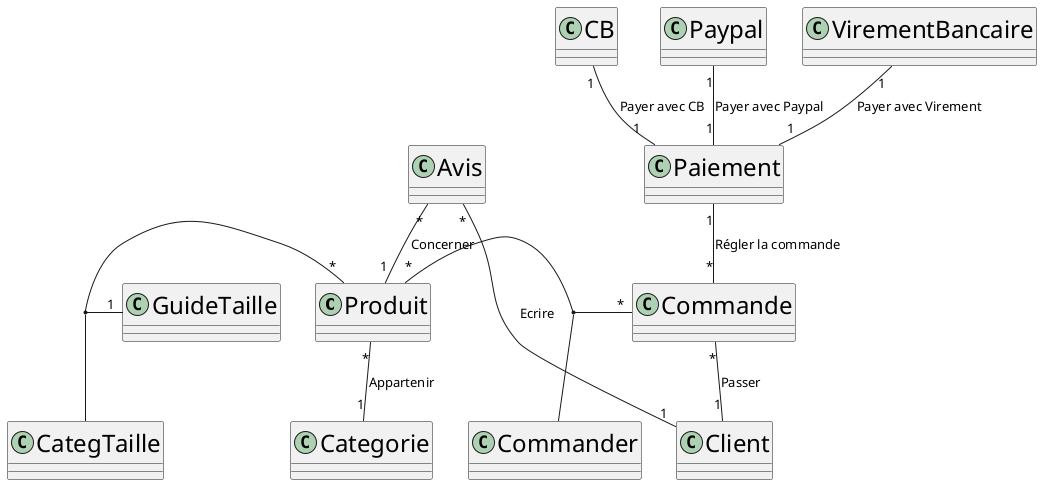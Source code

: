 @startuml Diagramme de classes métiers BD SAE3.01
skinparam ClassFontSize 24

class Produit
class CategTaille 
class GuideTaille
class Categorie 
class Client 
class Commande 
class Paiement
class CB 
class Paypal 
class VirementBancaire
class Commander 
class Avis

Produit "*" -- "1" Categorie: Appartenir
Paypal "1" -- "1" Paiement : Payer avec Paypal
CB "1" -- "1" Paiement : Payer avec CB
Paiement "1" -- "*" Commande : Régler la commande
Produit "*" - "*" Commande
(Produit, Commande) -- Commander
Commande "*" -- "1" Client: Passer
Avis "*" -- "1" Produit: Concerner
GuideTaille "1" - "*" Produit
(GuideTaille, Produit) -- CategTaille
Avis "*" -- "1" Client: Ecrire
VirementBancaire "1" -- "1" Paiement : Payer avec Virement

@enduml

